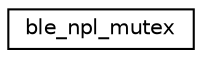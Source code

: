 digraph "Graphical Class Hierarchy"
{
 // LATEX_PDF_SIZE
  edge [fontname="Helvetica",fontsize="10",labelfontname="Helvetica",labelfontsize="10"];
  node [fontname="Helvetica",fontsize="10",shape=record];
  rankdir="LR";
  Node0 [label="ble_npl_mutex",height=0.2,width=0.4,color="black", fillcolor="white", style="filled",URL="$structble__npl__mutex.html",tooltip="ble_npl mutex wrapper"];
}
